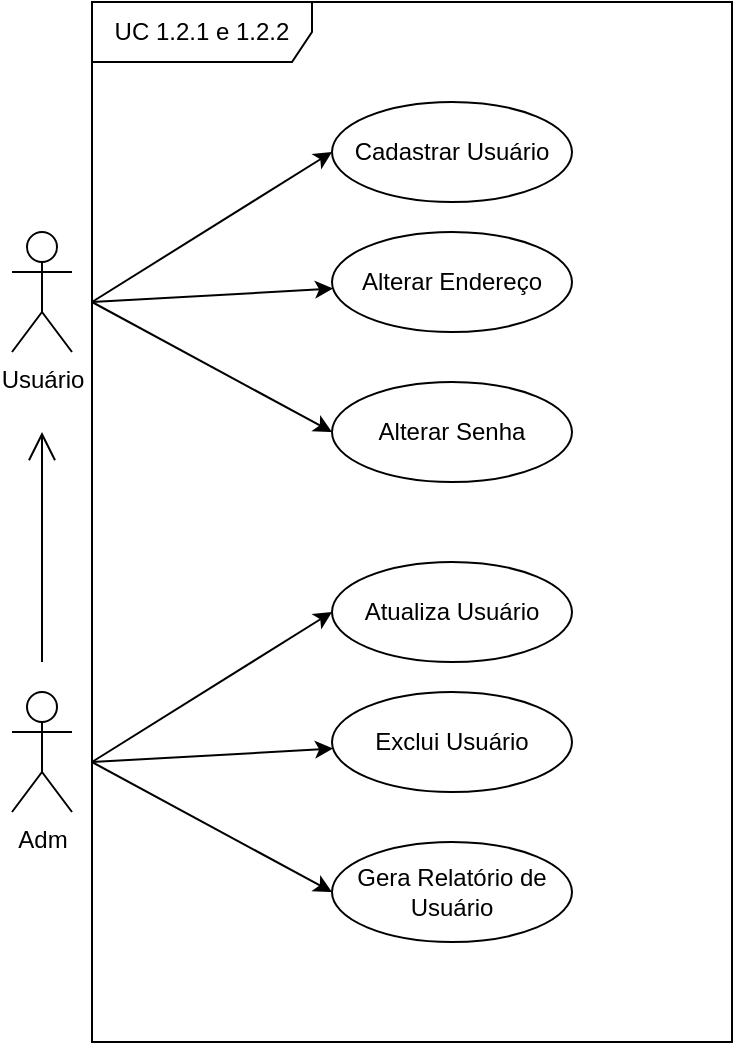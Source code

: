 <mxfile version="19.0.3" type="device"><diagram id="1cee9afd-dcdd-cf27-cb82-50d77dad4855" name="Page-1"><mxGraphModel dx="1012" dy="511" grid="1" gridSize="10" guides="1" tooltips="1" connect="1" arrows="1" fold="1" page="1" pageScale="1" pageWidth="850" pageHeight="1100" math="0" shadow="0"><root><mxCell id="0"/><mxCell id="1" parent="0"/><mxCell id="7WKzaNUevULssJB39ogs-16" value="UC 1.2.1 e 1.2.2" style="shape=umlFrame;whiteSpace=wrap;html=1;width=110;height=30;" vertex="1" parent="1"><mxGeometry x="200" y="110" width="320" height="520" as="geometry"/></mxCell><mxCell id="IncZ7EjmyaLUjosxtVVX-1" value="Usuário" style="shape=umlActor;verticalLabelPosition=bottom;verticalAlign=top;html=1;outlineConnect=0;" parent="1" vertex="1"><mxGeometry x="160" y="225" width="30" height="60" as="geometry"/></mxCell><mxCell id="z56dzIPEtqCSQp9G5faY-1" value="Cadastrar Usuário" style="ellipse;whiteSpace=wrap;html=1;" parent="1" vertex="1"><mxGeometry x="320" y="160" width="120" height="50" as="geometry"/></mxCell><mxCell id="Z-2D4ebBdB_SRufzbpo9-1" value="" style="endArrow=classic;html=1;rounded=0;entryX=0;entryY=0.5;entryDx=0;entryDy=0;" edge="1" parent="1" target="z56dzIPEtqCSQp9G5faY-1"><mxGeometry width="50" height="50" relative="1" as="geometry"><mxPoint x="200" y="260" as="sourcePoint"/><mxPoint x="250" y="210" as="targetPoint"/></mxGeometry></mxCell><mxCell id="Z-2D4ebBdB_SRufzbpo9-2" value="" style="endArrow=classic;html=1;rounded=0;" edge="1" parent="1" target="7WKzaNUevULssJB39ogs-20"><mxGeometry width="50" height="50" relative="1" as="geometry"><mxPoint x="200" y="260" as="sourcePoint"/><mxPoint x="320" y="249" as="targetPoint"/></mxGeometry></mxCell><mxCell id="7WKzaNUevULssJB39ogs-13" value="Adm" style="shape=umlActor;verticalLabelPosition=bottom;verticalAlign=top;html=1;outlineConnect=0;" vertex="1" parent="1"><mxGeometry x="160" y="455" width="30" height="60" as="geometry"/></mxCell><mxCell id="7WKzaNUevULssJB39ogs-20" value="Alterar Endereço" style="ellipse;whiteSpace=wrap;html=1;" vertex="1" parent="1"><mxGeometry x="320" y="225" width="120" height="50" as="geometry"/></mxCell><mxCell id="7WKzaNUevULssJB39ogs-21" value="Alterar Senha" style="ellipse;whiteSpace=wrap;html=1;" vertex="1" parent="1"><mxGeometry x="320" y="300" width="120" height="50" as="geometry"/></mxCell><mxCell id="7WKzaNUevULssJB39ogs-23" value="" style="endArrow=classic;html=1;rounded=0;entryX=0;entryY=0.5;entryDx=0;entryDy=0;" edge="1" parent="1" target="7WKzaNUevULssJB39ogs-21"><mxGeometry width="50" height="50" relative="1" as="geometry"><mxPoint x="200" y="260" as="sourcePoint"/><mxPoint x="330.526" y="263.304" as="targetPoint"/></mxGeometry></mxCell><mxCell id="7WKzaNUevULssJB39ogs-26" value="" style="endArrow=open;endFill=1;endSize=12;html=1;rounded=0;" edge="1" parent="1"><mxGeometry width="160" relative="1" as="geometry"><mxPoint x="175" y="440" as="sourcePoint"/><mxPoint x="175" y="325" as="targetPoint"/></mxGeometry></mxCell><mxCell id="7WKzaNUevULssJB39ogs-28" value="Atualiza Usuário" style="ellipse;whiteSpace=wrap;html=1;" vertex="1" parent="1"><mxGeometry x="320" y="390" width="120" height="50" as="geometry"/></mxCell><mxCell id="7WKzaNUevULssJB39ogs-29" value="" style="endArrow=classic;html=1;rounded=0;entryX=0;entryY=0.5;entryDx=0;entryDy=0;" edge="1" parent="1" target="7WKzaNUevULssJB39ogs-28"><mxGeometry width="50" height="50" relative="1" as="geometry"><mxPoint x="200" y="490" as="sourcePoint"/><mxPoint x="250" y="440" as="targetPoint"/></mxGeometry></mxCell><mxCell id="7WKzaNUevULssJB39ogs-30" value="" style="endArrow=classic;html=1;rounded=0;" edge="1" parent="1" target="7WKzaNUevULssJB39ogs-31"><mxGeometry width="50" height="50" relative="1" as="geometry"><mxPoint x="200" y="490" as="sourcePoint"/><mxPoint x="320" y="479" as="targetPoint"/></mxGeometry></mxCell><mxCell id="7WKzaNUevULssJB39ogs-31" value="Exclui Usuário" style="ellipse;whiteSpace=wrap;html=1;" vertex="1" parent="1"><mxGeometry x="320" y="455" width="120" height="50" as="geometry"/></mxCell><mxCell id="7WKzaNUevULssJB39ogs-32" value="Gera Relatório de Usuário" style="ellipse;whiteSpace=wrap;html=1;" vertex="1" parent="1"><mxGeometry x="320" y="530" width="120" height="50" as="geometry"/></mxCell><mxCell id="7WKzaNUevULssJB39ogs-33" value="" style="endArrow=classic;html=1;rounded=0;entryX=0;entryY=0.5;entryDx=0;entryDy=0;" edge="1" parent="1" target="7WKzaNUevULssJB39ogs-32"><mxGeometry width="50" height="50" relative="1" as="geometry"><mxPoint x="200" y="490" as="sourcePoint"/><mxPoint x="330.526" y="493.304" as="targetPoint"/></mxGeometry></mxCell></root></mxGraphModel></diagram></mxfile>